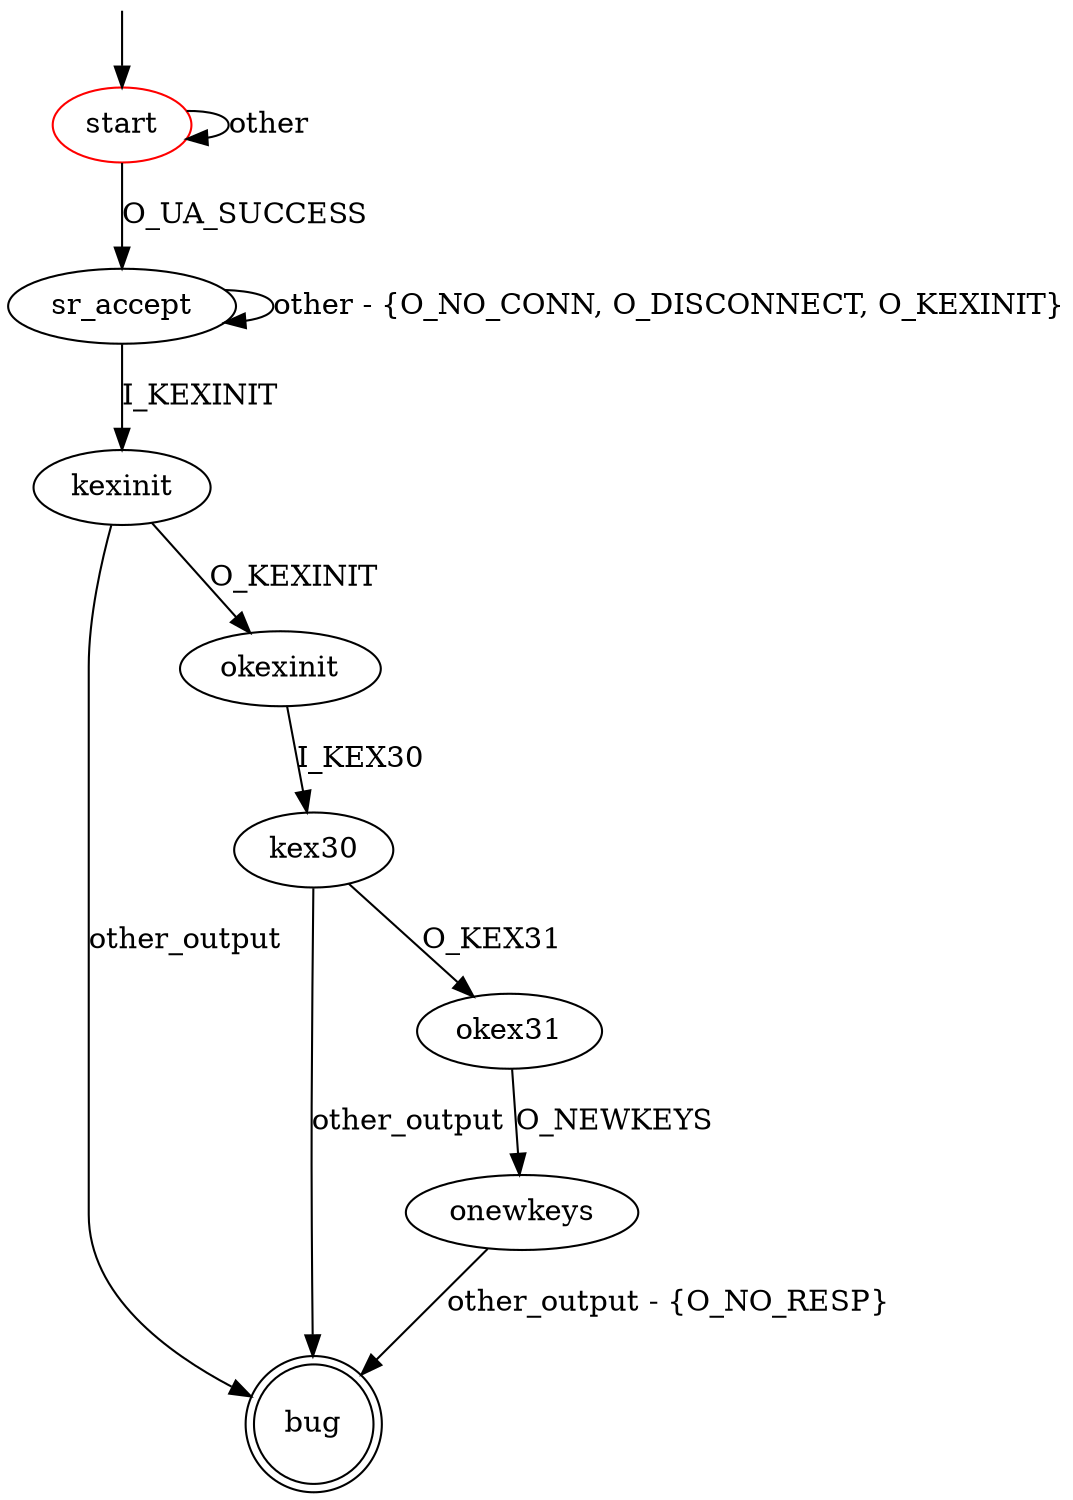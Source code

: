digraph G {
label=""
start [color="red"]
bug [shape="doublecircle"]

start -> sr_accept [label="O_UA_SUCCESS"]
start -> start [label="other"]
sr_accept -> kexinit [label="I_KEXINIT"]
sr_accept -> sr_accept [label="other - {O_NO_CONN, O_DISCONNECT, O_KEXINIT}"]
kexinit -> okexinit [label="O_KEXINIT"]
kexinit -> bug [label="other_output"]
okexinit -> kex30 [label="I_KEX30"]
kex30 -> okex31 [label="O_KEX31"]
kex30 -> bug [label="other_output"]
okex31 -> onewkeys [label="O_NEWKEYS"]
onewkeys -> bug [label="other_output - {O_NO_RESP}"]

__start0 [label="" shape="none" width="0" height="0"];
__start0 -> start;
}
